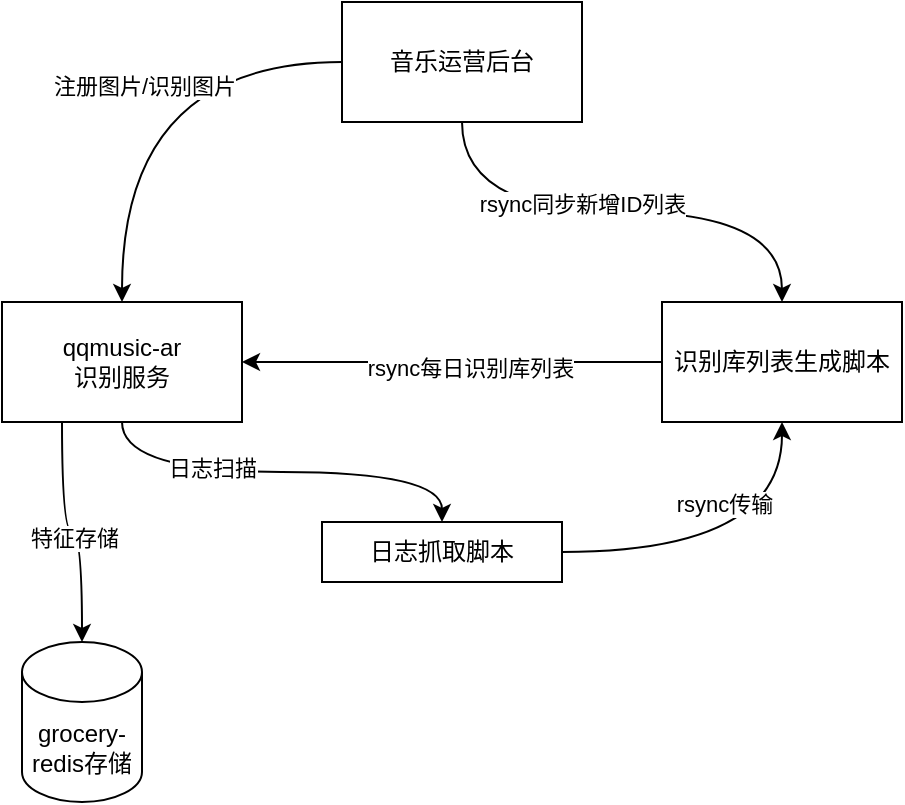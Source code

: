 <mxfile version="14.7.0" type="github">
  <diagram id="UTq4NvM6k1sTOR71W8jB" name="Page-1">
    <mxGraphModel dx="976" dy="651" grid="1" gridSize="10" guides="1" tooltips="1" connect="1" arrows="1" fold="1" page="1" pageScale="1" pageWidth="827" pageHeight="1169" math="0" shadow="0">
      <root>
        <mxCell id="0" />
        <mxCell id="1" parent="0" />
        <mxCell id="YIFS5euJt_vbsXzheC0i-9" style="edgeStyle=orthogonalEdgeStyle;curved=1;rounded=0;orthogonalLoop=1;jettySize=auto;html=1;exitX=0.5;exitY=1;exitDx=0;exitDy=0;entryX=0.5;entryY=0;entryDx=0;entryDy=0;" edge="1" parent="1" source="YIFS5euJt_vbsXzheC0i-1" target="YIFS5euJt_vbsXzheC0i-7">
          <mxGeometry relative="1" as="geometry" />
        </mxCell>
        <mxCell id="YIFS5euJt_vbsXzheC0i-10" value="日志扫描" style="edgeLabel;html=1;align=center;verticalAlign=middle;resizable=0;points=[];" vertex="1" connectable="0" parent="YIFS5euJt_vbsXzheC0i-9">
          <mxGeometry x="-0.333" y="2" relative="1" as="geometry">
            <mxPoint as="offset" />
          </mxGeometry>
        </mxCell>
        <mxCell id="YIFS5euJt_vbsXzheC0i-18" style="edgeStyle=orthogonalEdgeStyle;curved=1;rounded=0;orthogonalLoop=1;jettySize=auto;html=1;exitX=0.25;exitY=1;exitDx=0;exitDy=0;entryX=0.5;entryY=0;entryDx=0;entryDy=0;entryPerimeter=0;" edge="1" parent="1" source="YIFS5euJt_vbsXzheC0i-1" target="YIFS5euJt_vbsXzheC0i-17">
          <mxGeometry relative="1" as="geometry" />
        </mxCell>
        <mxCell id="YIFS5euJt_vbsXzheC0i-19" value="特征存储" style="edgeLabel;html=1;align=center;verticalAlign=middle;resizable=0;points=[];" vertex="1" connectable="0" parent="YIFS5euJt_vbsXzheC0i-18">
          <mxGeometry x="0.017" y="-3" relative="1" as="geometry">
            <mxPoint as="offset" />
          </mxGeometry>
        </mxCell>
        <mxCell id="YIFS5euJt_vbsXzheC0i-1" value="qqmusic-ar&lt;br&gt;识别服务" style="rounded=0;whiteSpace=wrap;html=1;" vertex="1" parent="1">
          <mxGeometry x="260" y="240" width="120" height="60" as="geometry" />
        </mxCell>
        <mxCell id="YIFS5euJt_vbsXzheC0i-5" style="edgeStyle=orthogonalEdgeStyle;curved=1;rounded=0;orthogonalLoop=1;jettySize=auto;html=1;exitX=0.5;exitY=1;exitDx=0;exitDy=0;entryX=0.5;entryY=0;entryDx=0;entryDy=0;" edge="1" parent="1" source="YIFS5euJt_vbsXzheC0i-2" target="YIFS5euJt_vbsXzheC0i-3">
          <mxGeometry relative="1" as="geometry" />
        </mxCell>
        <mxCell id="YIFS5euJt_vbsXzheC0i-12" value="rsync同步新增ID列表" style="edgeLabel;html=1;align=center;verticalAlign=middle;resizable=0;points=[];" vertex="1" connectable="0" parent="YIFS5euJt_vbsXzheC0i-5">
          <mxGeometry x="-0.165" y="4" relative="1" as="geometry">
            <mxPoint as="offset" />
          </mxGeometry>
        </mxCell>
        <mxCell id="YIFS5euJt_vbsXzheC0i-13" style="edgeStyle=orthogonalEdgeStyle;curved=1;rounded=0;orthogonalLoop=1;jettySize=auto;html=1;exitX=0;exitY=0.5;exitDx=0;exitDy=0;entryX=0.5;entryY=0;entryDx=0;entryDy=0;" edge="1" parent="1" source="YIFS5euJt_vbsXzheC0i-2" target="YIFS5euJt_vbsXzheC0i-1">
          <mxGeometry relative="1" as="geometry" />
        </mxCell>
        <mxCell id="YIFS5euJt_vbsXzheC0i-14" value="注册图片/识别图片" style="edgeLabel;html=1;align=center;verticalAlign=middle;resizable=0;points=[];" vertex="1" connectable="0" parent="YIFS5euJt_vbsXzheC0i-13">
          <mxGeometry x="0.056" y="11" relative="1" as="geometry">
            <mxPoint as="offset" />
          </mxGeometry>
        </mxCell>
        <mxCell id="YIFS5euJt_vbsXzheC0i-2" value="音乐运营后台" style="rounded=0;whiteSpace=wrap;html=1;" vertex="1" parent="1">
          <mxGeometry x="430" y="90" width="120" height="60" as="geometry" />
        </mxCell>
        <mxCell id="YIFS5euJt_vbsXzheC0i-6" style="edgeStyle=orthogonalEdgeStyle;curved=1;rounded=0;orthogonalLoop=1;jettySize=auto;html=1;exitX=0;exitY=0.5;exitDx=0;exitDy=0;entryX=1;entryY=0.5;entryDx=0;entryDy=0;" edge="1" parent="1" source="YIFS5euJt_vbsXzheC0i-3" target="YIFS5euJt_vbsXzheC0i-1">
          <mxGeometry relative="1" as="geometry" />
        </mxCell>
        <mxCell id="YIFS5euJt_vbsXzheC0i-15" value="rsync每日识别库列表" style="edgeLabel;html=1;align=center;verticalAlign=middle;resizable=0;points=[];" vertex="1" connectable="0" parent="YIFS5euJt_vbsXzheC0i-6">
          <mxGeometry x="-0.086" y="3" relative="1" as="geometry">
            <mxPoint as="offset" />
          </mxGeometry>
        </mxCell>
        <mxCell id="YIFS5euJt_vbsXzheC0i-3" value="识别库列表生成脚本" style="rounded=0;whiteSpace=wrap;html=1;" vertex="1" parent="1">
          <mxGeometry x="590" y="240" width="120" height="60" as="geometry" />
        </mxCell>
        <mxCell id="YIFS5euJt_vbsXzheC0i-8" style="edgeStyle=orthogonalEdgeStyle;curved=1;rounded=0;orthogonalLoop=1;jettySize=auto;html=1;exitX=1;exitY=0.5;exitDx=0;exitDy=0;entryX=0.5;entryY=1;entryDx=0;entryDy=0;" edge="1" parent="1" source="YIFS5euJt_vbsXzheC0i-7" target="YIFS5euJt_vbsXzheC0i-3">
          <mxGeometry relative="1" as="geometry" />
        </mxCell>
        <mxCell id="YIFS5euJt_vbsXzheC0i-11" value="rsync传输" style="edgeLabel;html=1;align=center;verticalAlign=middle;resizable=0;points=[];" vertex="1" connectable="0" parent="YIFS5euJt_vbsXzheC0i-8">
          <mxGeometry x="-0.078" y="24" relative="1" as="geometry">
            <mxPoint as="offset" />
          </mxGeometry>
        </mxCell>
        <mxCell id="YIFS5euJt_vbsXzheC0i-7" value="日志抓取脚本" style="rounded=0;whiteSpace=wrap;html=1;" vertex="1" parent="1">
          <mxGeometry x="420" y="350" width="120" height="30" as="geometry" />
        </mxCell>
        <mxCell id="YIFS5euJt_vbsXzheC0i-17" value="grocery-redis存储" style="shape=cylinder3;whiteSpace=wrap;html=1;boundedLbl=1;backgroundOutline=1;size=15;" vertex="1" parent="1">
          <mxGeometry x="270" y="410" width="60" height="80" as="geometry" />
        </mxCell>
      </root>
    </mxGraphModel>
  </diagram>
</mxfile>
